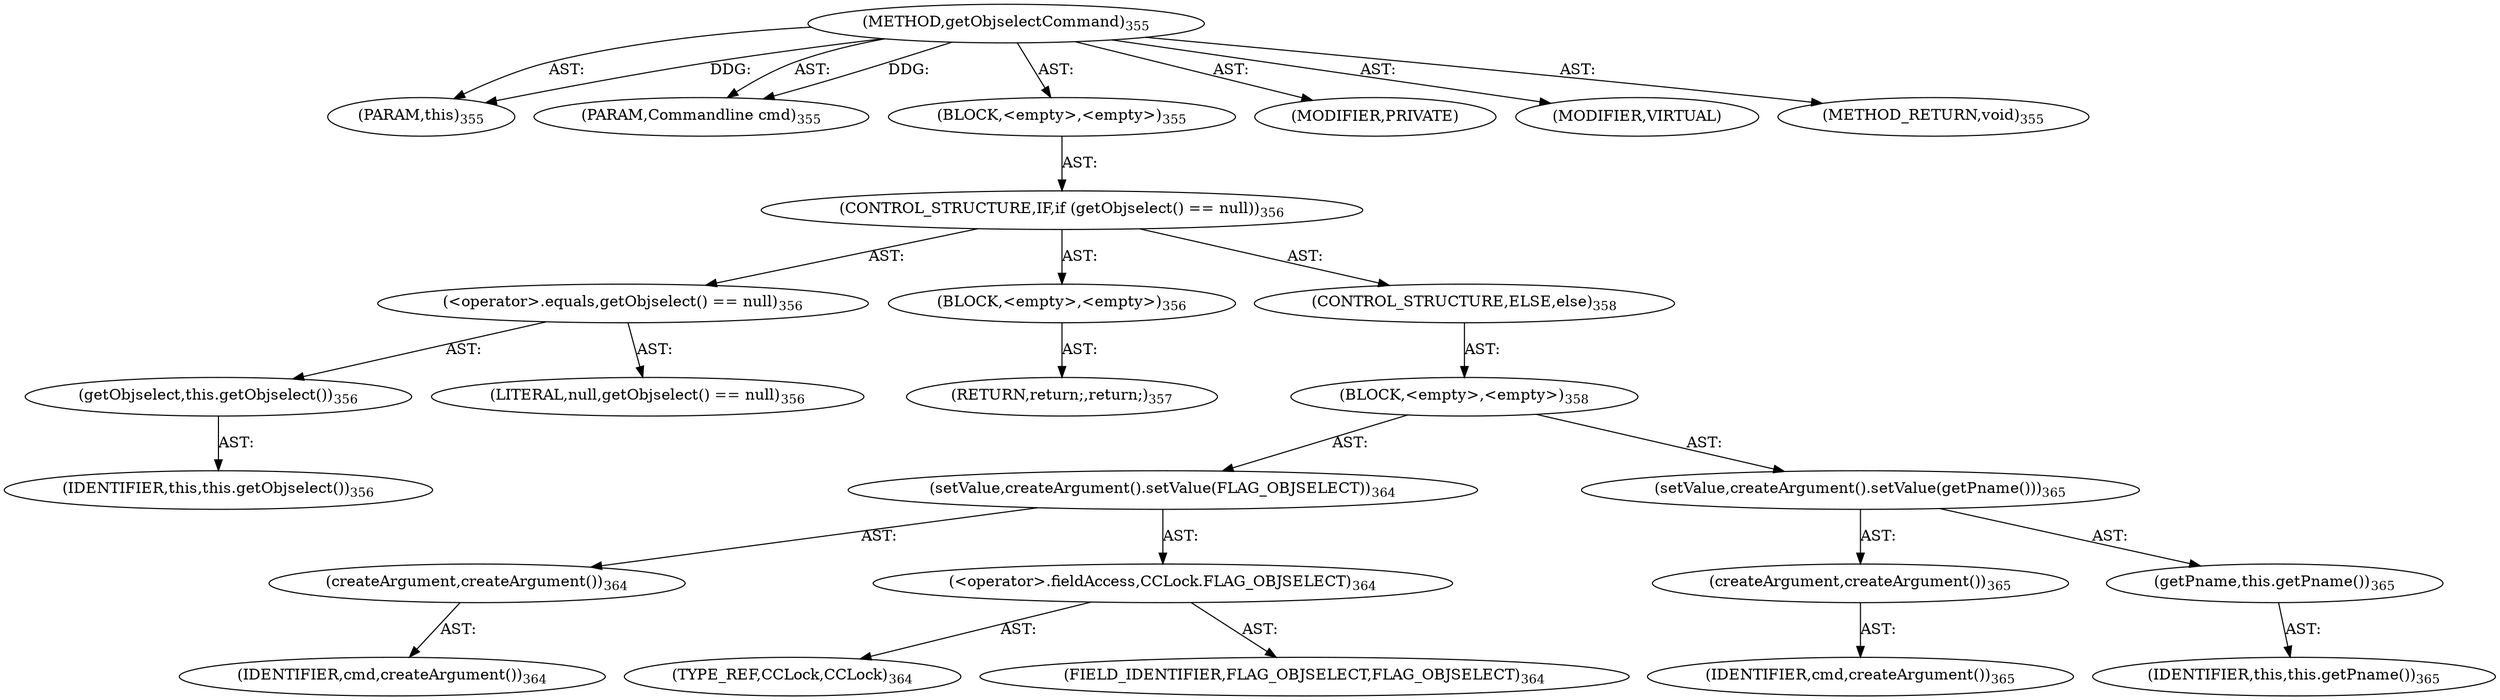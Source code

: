 digraph "getObjselectCommand" {  
"111669149713" [label = <(METHOD,getObjselectCommand)<SUB>355</SUB>> ]
"115964116997" [label = <(PARAM,this)<SUB>355</SUB>> ]
"115964117020" [label = <(PARAM,Commandline cmd)<SUB>355</SUB>> ]
"25769803805" [label = <(BLOCK,&lt;empty&gt;,&lt;empty&gt;)<SUB>355</SUB>> ]
"47244640267" [label = <(CONTROL_STRUCTURE,IF,if (getObjselect() == null))<SUB>356</SUB>> ]
"30064771157" [label = <(&lt;operator&gt;.equals,getObjselect() == null)<SUB>356</SUB>> ]
"30064771158" [label = <(getObjselect,this.getObjselect())<SUB>356</SUB>> ]
"68719476754" [label = <(IDENTIFIER,this,this.getObjselect())<SUB>356</SUB>> ]
"90194313222" [label = <(LITERAL,null,getObjselect() == null)<SUB>356</SUB>> ]
"25769803806" [label = <(BLOCK,&lt;empty&gt;,&lt;empty&gt;)<SUB>356</SUB>> ]
"146028888073" [label = <(RETURN,return;,return;)<SUB>357</SUB>> ]
"47244640268" [label = <(CONTROL_STRUCTURE,ELSE,else)<SUB>358</SUB>> ]
"25769803807" [label = <(BLOCK,&lt;empty&gt;,&lt;empty&gt;)<SUB>358</SUB>> ]
"30064771159" [label = <(setValue,createArgument().setValue(FLAG_OBJSELECT))<SUB>364</SUB>> ]
"30064771160" [label = <(createArgument,createArgument())<SUB>364</SUB>> ]
"68719476808" [label = <(IDENTIFIER,cmd,createArgument())<SUB>364</SUB>> ]
"30064771161" [label = <(&lt;operator&gt;.fieldAccess,CCLock.FLAG_OBJSELECT)<SUB>364</SUB>> ]
"180388626437" [label = <(TYPE_REF,CCLock,CCLock)<SUB>364</SUB>> ]
"55834574866" [label = <(FIELD_IDENTIFIER,FLAG_OBJSELECT,FLAG_OBJSELECT)<SUB>364</SUB>> ]
"30064771162" [label = <(setValue,createArgument().setValue(getPname()))<SUB>365</SUB>> ]
"30064771163" [label = <(createArgument,createArgument())<SUB>365</SUB>> ]
"68719476809" [label = <(IDENTIFIER,cmd,createArgument())<SUB>365</SUB>> ]
"30064771164" [label = <(getPname,this.getPname())<SUB>365</SUB>> ]
"68719476755" [label = <(IDENTIFIER,this,this.getPname())<SUB>365</SUB>> ]
"133143986216" [label = <(MODIFIER,PRIVATE)> ]
"133143986217" [label = <(MODIFIER,VIRTUAL)> ]
"128849018897" [label = <(METHOD_RETURN,void)<SUB>355</SUB>> ]
  "111669149713" -> "115964116997"  [ label = "AST: "] 
  "111669149713" -> "115964117020"  [ label = "AST: "] 
  "111669149713" -> "25769803805"  [ label = "AST: "] 
  "111669149713" -> "133143986216"  [ label = "AST: "] 
  "111669149713" -> "133143986217"  [ label = "AST: "] 
  "111669149713" -> "128849018897"  [ label = "AST: "] 
  "25769803805" -> "47244640267"  [ label = "AST: "] 
  "47244640267" -> "30064771157"  [ label = "AST: "] 
  "47244640267" -> "25769803806"  [ label = "AST: "] 
  "47244640267" -> "47244640268"  [ label = "AST: "] 
  "30064771157" -> "30064771158"  [ label = "AST: "] 
  "30064771157" -> "90194313222"  [ label = "AST: "] 
  "30064771158" -> "68719476754"  [ label = "AST: "] 
  "25769803806" -> "146028888073"  [ label = "AST: "] 
  "47244640268" -> "25769803807"  [ label = "AST: "] 
  "25769803807" -> "30064771159"  [ label = "AST: "] 
  "25769803807" -> "30064771162"  [ label = "AST: "] 
  "30064771159" -> "30064771160"  [ label = "AST: "] 
  "30064771159" -> "30064771161"  [ label = "AST: "] 
  "30064771160" -> "68719476808"  [ label = "AST: "] 
  "30064771161" -> "180388626437"  [ label = "AST: "] 
  "30064771161" -> "55834574866"  [ label = "AST: "] 
  "30064771162" -> "30064771163"  [ label = "AST: "] 
  "30064771162" -> "30064771164"  [ label = "AST: "] 
  "30064771163" -> "68719476809"  [ label = "AST: "] 
  "30064771164" -> "68719476755"  [ label = "AST: "] 
  "111669149713" -> "115964116997"  [ label = "DDG: "] 
  "111669149713" -> "115964117020"  [ label = "DDG: "] 
}
